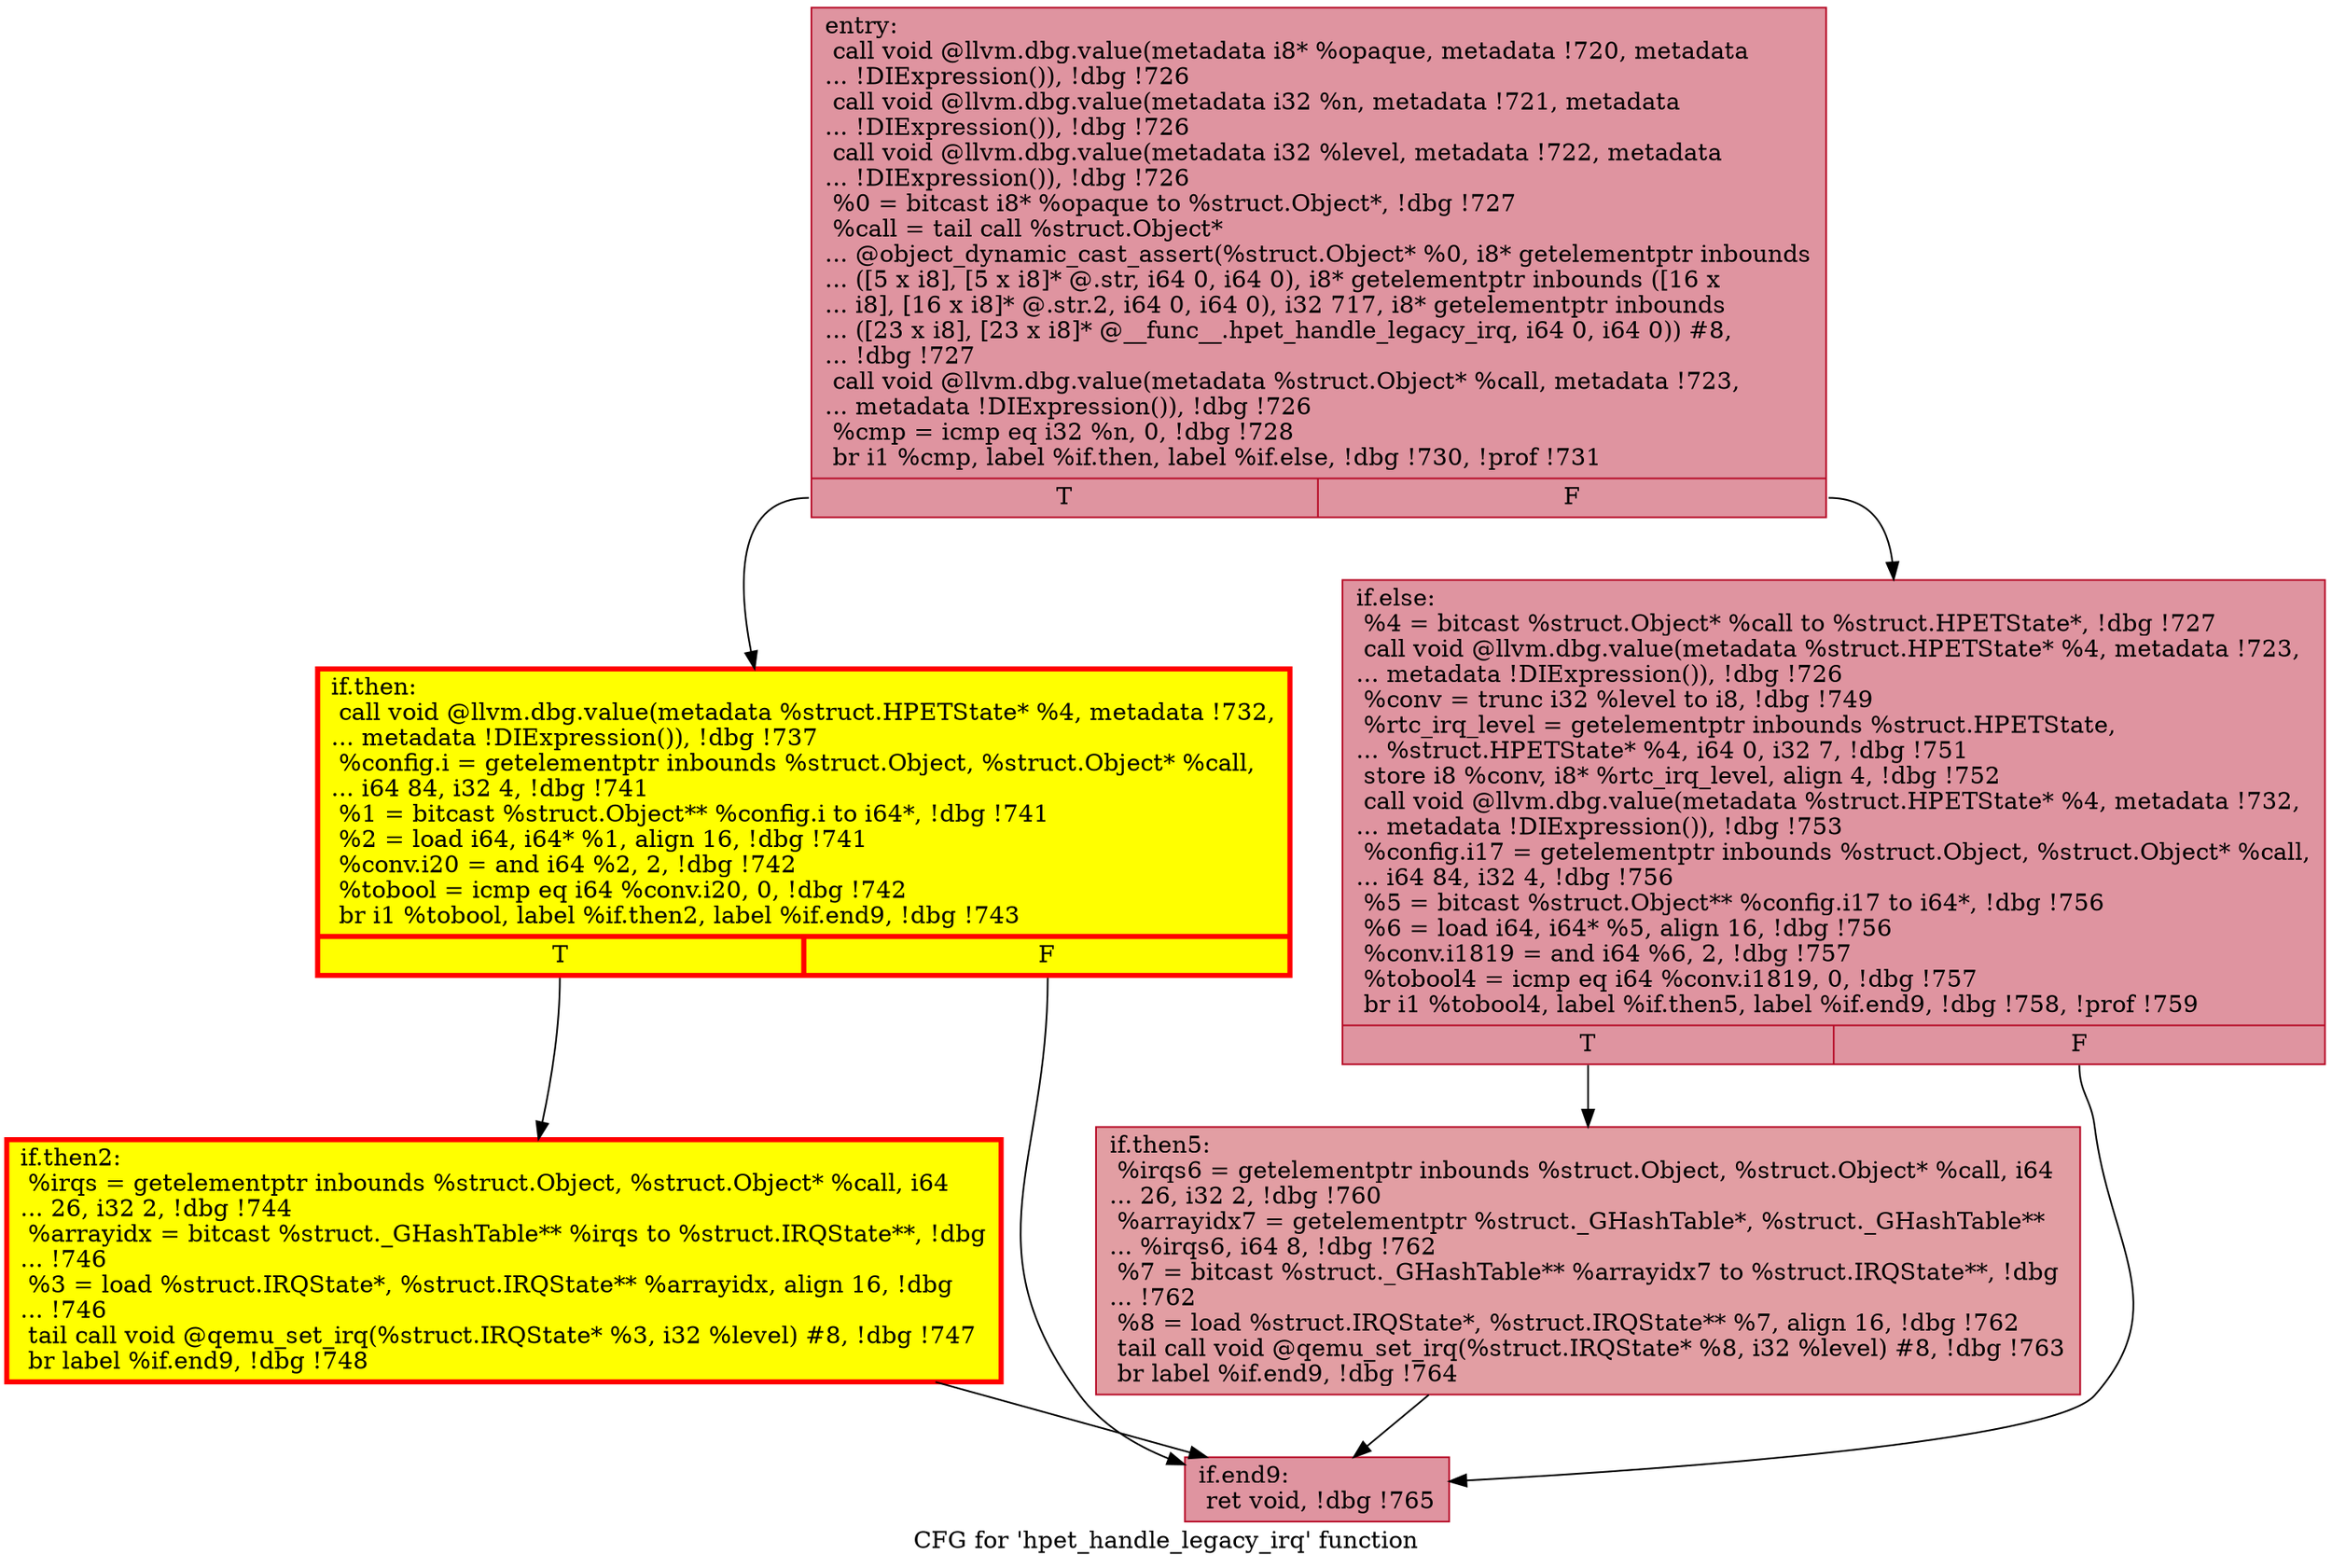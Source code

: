 digraph "CFG for 'hpet_handle_legacy_irq' function" {
	label="CFG for 'hpet_handle_legacy_irq' function";

	Node0x55a5171d3560 [shape=record,color="#b70d28ff", style=filled, fillcolor="#b70d2870",label="{entry:\l  call void @llvm.dbg.value(metadata i8* %opaque, metadata !720, metadata\l... !DIExpression()), !dbg !726\l  call void @llvm.dbg.value(metadata i32 %n, metadata !721, metadata\l... !DIExpression()), !dbg !726\l  call void @llvm.dbg.value(metadata i32 %level, metadata !722, metadata\l... !DIExpression()), !dbg !726\l  %0 = bitcast i8* %opaque to %struct.Object*, !dbg !727\l  %call = tail call %struct.Object*\l... @object_dynamic_cast_assert(%struct.Object* %0, i8* getelementptr inbounds\l... ([5 x i8], [5 x i8]* @.str, i64 0, i64 0), i8* getelementptr inbounds ([16 x\l... i8], [16 x i8]* @.str.2, i64 0, i64 0), i32 717, i8* getelementptr inbounds\l... ([23 x i8], [23 x i8]* @__func__.hpet_handle_legacy_irq, i64 0, i64 0)) #8,\l... !dbg !727\l  call void @llvm.dbg.value(metadata %struct.Object* %call, metadata !723,\l... metadata !DIExpression()), !dbg !726\l  %cmp = icmp eq i32 %n, 0, !dbg !728\l  br i1 %cmp, label %if.then, label %if.else, !dbg !730, !prof !731\l|{<s0>T|<s1>F}}"];
	Node0x55a5171d3560:s0 -> Node0x55a5171fa850;
	Node0x55a5171d3560:s1 -> Node0x55a5171fac10;
	Node0x55a5171fa850 [shape=record,penwidth=3.0, style="filled", color="red", fillcolor="yellow",label="{if.then:                                          \l  call void @llvm.dbg.value(metadata %struct.HPETState* %4, metadata !732,\l... metadata !DIExpression()), !dbg !737\l  %config.i = getelementptr inbounds %struct.Object, %struct.Object* %call,\l... i64 84, i32 4, !dbg !741\l  %1 = bitcast %struct.Object** %config.i to i64*, !dbg !741\l  %2 = load i64, i64* %1, align 16, !dbg !741\l  %conv.i20 = and i64 %2, 2, !dbg !742\l  %tobool = icmp eq i64 %conv.i20, 0, !dbg !742\l  br i1 %tobool, label %if.then2, label %if.end9, !dbg !743\l|{<s0>T|<s1>F}}"];
	Node0x55a5171fa850:s0 -> Node0x55a5171fb080;
	Node0x55a5171fa850:s1 -> Node0x55a5171faba0;
	Node0x55a5171fb080 [shape=record,penwidth=3.0, style="filled", color="red", fillcolor="yellow",label="{if.then2:                                         \l  %irqs = getelementptr inbounds %struct.Object, %struct.Object* %call, i64\l... 26, i32 2, !dbg !744\l  %arrayidx = bitcast %struct._GHashTable** %irqs to %struct.IRQState**, !dbg\l... !746\l  %3 = load %struct.IRQState*, %struct.IRQState** %arrayidx, align 16, !dbg\l... !746\l  tail call void @qemu_set_irq(%struct.IRQState* %3, i32 %level) #8, !dbg !747\l  br label %if.end9, !dbg !748\l}"];
	Node0x55a5171fb080 -> Node0x55a5171faba0;
	Node0x55a5171fac10 [shape=record,color="#b70d28ff", style=filled, fillcolor="#b70d2870",label="{if.else:                                          \l  %4 = bitcast %struct.Object* %call to %struct.HPETState*, !dbg !727\l  call void @llvm.dbg.value(metadata %struct.HPETState* %4, metadata !723,\l... metadata !DIExpression()), !dbg !726\l  %conv = trunc i32 %level to i8, !dbg !749\l  %rtc_irq_level = getelementptr inbounds %struct.HPETState,\l... %struct.HPETState* %4, i64 0, i32 7, !dbg !751\l  store i8 %conv, i8* %rtc_irq_level, align 4, !dbg !752\l  call void @llvm.dbg.value(metadata %struct.HPETState* %4, metadata !732,\l... metadata !DIExpression()), !dbg !753\l  %config.i17 = getelementptr inbounds %struct.Object, %struct.Object* %call,\l... i64 84, i32 4, !dbg !756\l  %5 = bitcast %struct.Object** %config.i17 to i64*, !dbg !756\l  %6 = load i64, i64* %5, align 16, !dbg !756\l  %conv.i1819 = and i64 %6, 2, !dbg !757\l  %tobool4 = icmp eq i64 %conv.i1819, 0, !dbg !757\l  br i1 %tobool4, label %if.then5, label %if.end9, !dbg !758, !prof !759\l|{<s0>T|<s1>F}}"];
	Node0x55a5171fac10:s0 -> Node0x55a51724ba80;
	Node0x55a5171fac10:s1 -> Node0x55a5171faba0;
	Node0x55a51724ba80 [shape=record,color="#b70d28ff", style=filled, fillcolor="#be242e70",label="{if.then5:                                         \l  %irqs6 = getelementptr inbounds %struct.Object, %struct.Object* %call, i64\l... 26, i32 2, !dbg !760\l  %arrayidx7 = getelementptr %struct._GHashTable*, %struct._GHashTable**\l... %irqs6, i64 8, !dbg !762\l  %7 = bitcast %struct._GHashTable** %arrayidx7 to %struct.IRQState**, !dbg\l... !762\l  %8 = load %struct.IRQState*, %struct.IRQState** %7, align 16, !dbg !762\l  tail call void @qemu_set_irq(%struct.IRQState* %8, i32 %level) #8, !dbg !763\l  br label %if.end9, !dbg !764\l}"];
	Node0x55a51724ba80 -> Node0x55a5171faba0;
	Node0x55a5171faba0 [shape=record,color="#b70d28ff", style=filled, fillcolor="#b70d2870",label="{if.end9:                                          \l  ret void, !dbg !765\l}"];
}
